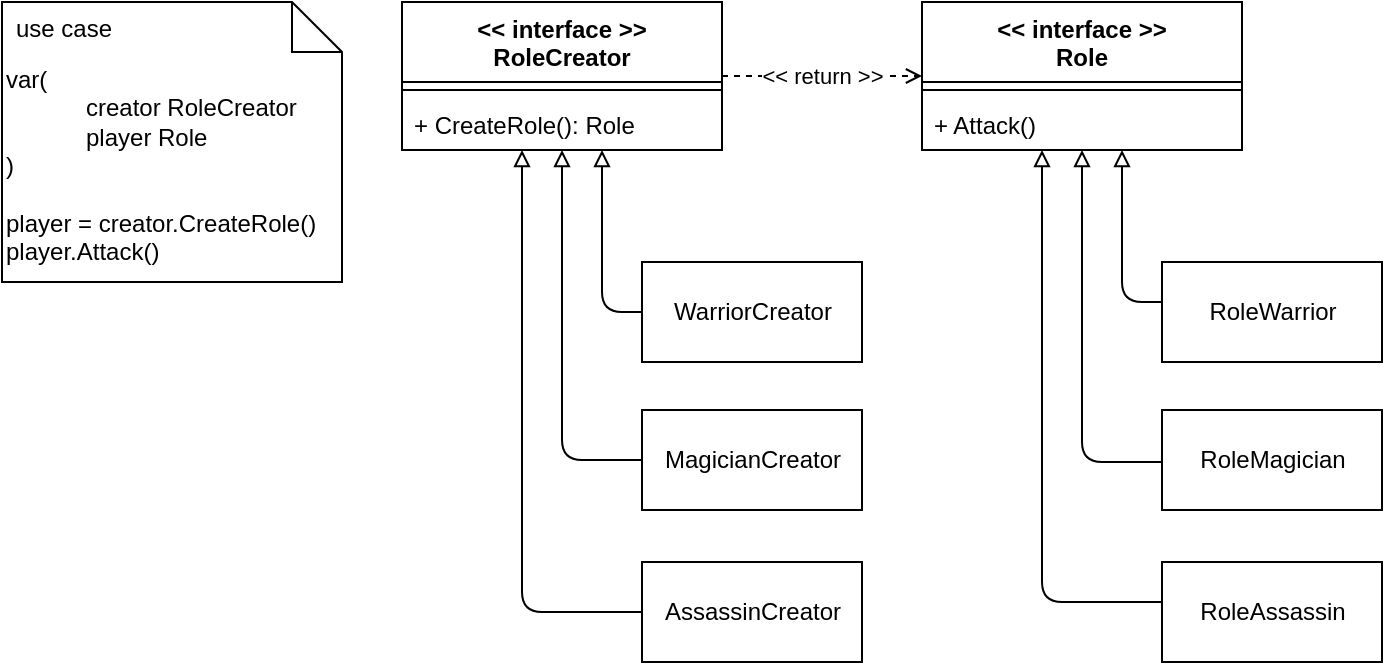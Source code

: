 <mxfile>
    <diagram id="rNeW7560H9pQ_KNdSyZt" name="Page-1">
        <mxGraphModel dx="978" dy="629" grid="1" gridSize="10" guides="1" tooltips="1" connect="1" arrows="1" fold="1" page="1" pageScale="1" pageWidth="1169" pageHeight="827" math="0" shadow="0">
            <root>
                <mxCell id="0"/>
                <mxCell id="1" parent="0"/>
                <mxCell id="2" value="&lt;&lt; interface &gt;&gt;&#10;Role" style="swimlane;fontStyle=1;align=center;verticalAlign=top;childLayout=stackLayout;horizontal=1;startSize=40;horizontalStack=0;resizeParent=1;resizeParentMax=0;resizeLast=0;collapsible=1;marginBottom=0;" vertex="1" parent="1">
                    <mxGeometry x="570" y="160" width="160" height="74" as="geometry"/>
                </mxCell>
                <mxCell id="4" value="" style="line;strokeWidth=1;fillColor=none;align=left;verticalAlign=middle;spacingTop=-1;spacingLeft=3;spacingRight=3;rotatable=0;labelPosition=right;points=[];portConstraint=eastwest;strokeColor=inherit;" vertex="1" parent="2">
                    <mxGeometry y="40" width="160" height="8" as="geometry"/>
                </mxCell>
                <mxCell id="5" value="+ Attack()" style="text;strokeColor=none;fillColor=none;align=left;verticalAlign=top;spacingLeft=4;spacingRight=4;overflow=hidden;rotatable=0;points=[[0,0.5],[1,0.5]];portConstraint=eastwest;" vertex="1" parent="2">
                    <mxGeometry y="48" width="160" height="26" as="geometry"/>
                </mxCell>
                <mxCell id="24" value="&amp;lt;&amp;lt; return &amp;gt;&amp;gt;" style="html=1;endArrow=open;endFill=0;dashed=1;" edge="1" parent="1" source="6" target="2">
                    <mxGeometry relative="1" as="geometry"/>
                </mxCell>
                <mxCell id="6" value="&lt;&lt; interface &gt;&gt;&#10;RoleCreator" style="swimlane;fontStyle=1;align=center;verticalAlign=top;childLayout=stackLayout;horizontal=1;startSize=40;horizontalStack=0;resizeParent=1;resizeParentMax=0;resizeLast=0;collapsible=1;marginBottom=0;" vertex="1" parent="1">
                    <mxGeometry x="310" y="160" width="160" height="74" as="geometry"/>
                </mxCell>
                <mxCell id="7" value="" style="line;strokeWidth=1;fillColor=none;align=left;verticalAlign=middle;spacingTop=-1;spacingLeft=3;spacingRight=3;rotatable=0;labelPosition=right;points=[];portConstraint=eastwest;strokeColor=inherit;" vertex="1" parent="6">
                    <mxGeometry y="40" width="160" height="8" as="geometry"/>
                </mxCell>
                <mxCell id="8" value="+ CreateRole(): Role" style="text;strokeColor=none;fillColor=none;align=left;verticalAlign=top;spacingLeft=4;spacingRight=4;overflow=hidden;rotatable=0;points=[[0,0.5],[1,0.5]];portConstraint=eastwest;" vertex="1" parent="6">
                    <mxGeometry y="48" width="160" height="26" as="geometry"/>
                </mxCell>
                <mxCell id="21" value="" style="edgeStyle=orthogonalEdgeStyle;html=1;endArrow=block;endFill=0;" edge="1" parent="1" source="12" target="5">
                    <mxGeometry relative="1" as="geometry">
                        <Array as="points">
                            <mxPoint x="670" y="310"/>
                        </Array>
                    </mxGeometry>
                </mxCell>
                <mxCell id="12" value="RoleWarrior" style="html=1;" vertex="1" parent="1">
                    <mxGeometry x="690" y="290" width="110" height="50" as="geometry"/>
                </mxCell>
                <mxCell id="22" value="" style="edgeStyle=orthogonalEdgeStyle;html=1;endArrow=block;endFill=0;" edge="1" parent="1" source="13" target="5">
                    <mxGeometry relative="1" as="geometry">
                        <Array as="points">
                            <mxPoint x="650" y="390"/>
                        </Array>
                    </mxGeometry>
                </mxCell>
                <mxCell id="13" value="RoleMagician" style="html=1;" vertex="1" parent="1">
                    <mxGeometry x="690" y="364" width="110" height="50" as="geometry"/>
                </mxCell>
                <mxCell id="23" value="" style="edgeStyle=orthogonalEdgeStyle;html=1;endArrow=block;endFill=0;" edge="1" parent="1" source="14" target="5">
                    <mxGeometry relative="1" as="geometry">
                        <Array as="points">
                            <mxPoint x="630" y="460"/>
                        </Array>
                    </mxGeometry>
                </mxCell>
                <mxCell id="14" value="RoleAssassin" style="html=1;" vertex="1" parent="1">
                    <mxGeometry x="690" y="440" width="110" height="50" as="geometry"/>
                </mxCell>
                <mxCell id="18" value="" style="edgeStyle=orthogonalEdgeStyle;html=1;endArrow=block;endFill=0;" edge="1" parent="1" source="15" target="8">
                    <mxGeometry relative="1" as="geometry">
                        <Array as="points">
                            <mxPoint x="410" y="315"/>
                        </Array>
                    </mxGeometry>
                </mxCell>
                <mxCell id="15" value="WarriorCreator" style="html=1;" vertex="1" parent="1">
                    <mxGeometry x="430" y="290" width="110" height="50" as="geometry"/>
                </mxCell>
                <mxCell id="19" value="" style="edgeStyle=orthogonalEdgeStyle;html=1;endArrow=block;endFill=0;" edge="1" parent="1" source="16" target="8">
                    <mxGeometry relative="1" as="geometry">
                        <Array as="points">
                            <mxPoint x="390" y="389"/>
                        </Array>
                    </mxGeometry>
                </mxCell>
                <mxCell id="16" value="MagicianCreator" style="html=1;" vertex="1" parent="1">
                    <mxGeometry x="430" y="364" width="110" height="50" as="geometry"/>
                </mxCell>
                <mxCell id="20" value="" style="edgeStyle=orthogonalEdgeStyle;html=1;endArrow=block;endFill=0;" edge="1" parent="1" source="17" target="8">
                    <mxGeometry relative="1" as="geometry">
                        <Array as="points">
                            <mxPoint x="370" y="465"/>
                        </Array>
                    </mxGeometry>
                </mxCell>
                <mxCell id="17" value="AssassinCreator" style="html=1;" vertex="1" parent="1">
                    <mxGeometry x="430" y="440" width="110" height="50" as="geometry"/>
                </mxCell>
                <mxCell id="25" value="var(&lt;br&gt;&lt;span style=&quot;&quot;&gt;&#9;&lt;/span&gt;&lt;blockquote style=&quot;margin: 0 0 0 40px; border: none; padding: 0px;&quot;&gt;creator RoleCreator&lt;br&gt;player Role&lt;/blockquote&gt;)&lt;br&gt;&lt;br&gt;player = creator.CreateRole()&lt;br&gt;player.Attack()" style="shape=note2;boundedLbl=1;whiteSpace=wrap;html=1;size=25;verticalAlign=top;align=left;" vertex="1" parent="1">
                    <mxGeometry x="110" y="160" width="170" height="140" as="geometry"/>
                </mxCell>
                <mxCell id="26" value="use case" style="resizeWidth=1;part=1;strokeColor=none;fillColor=none;align=left;spacingLeft=5;" vertex="1" parent="25">
                    <mxGeometry width="170" height="25" relative="1" as="geometry"/>
                </mxCell>
            </root>
        </mxGraphModel>
    </diagram>
</mxfile>